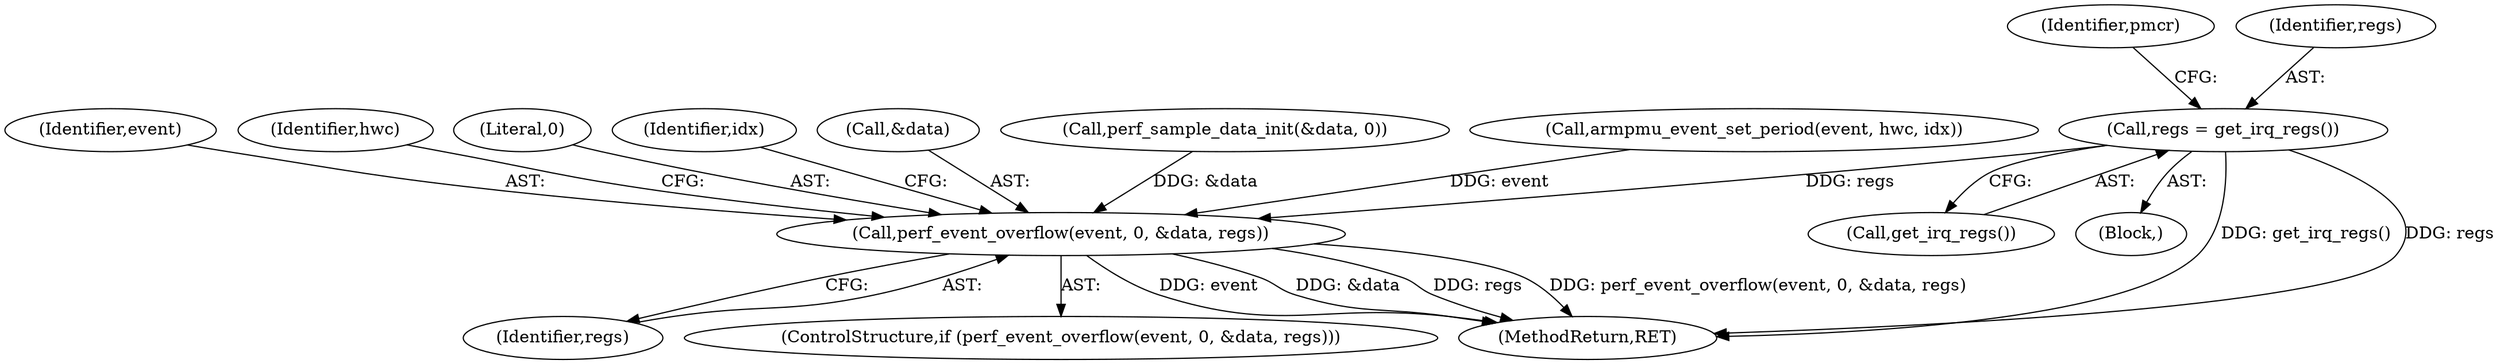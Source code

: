 digraph "0_linux_a8b0ca17b80e92faab46ee7179ba9e99ccb61233_0@pointer" {
"1000121" [label="(Call,regs = get_irq_regs())"];
"1000198" [label="(Call,perf_event_overflow(event, 0, &data, regs))"];
"1000199" [label="(Identifier,event)"];
"1000121" [label="(Call,regs = get_irq_regs())"];
"1000205" [label="(Identifier,hwc)"];
"1000123" [label="(Call,get_irq_regs())"];
"1000203" [label="(Identifier,regs)"];
"1000200" [label="(Literal,0)"];
"1000145" [label="(Identifier,idx)"];
"1000201" [label="(Call,&data)"];
"1000106" [label="(Block,)"];
"1000126" [label="(Call,perf_sample_data_init(&data, 0))"];
"1000125" [label="(Identifier,pmcr)"];
"1000197" [label="(ControlStructure,if (perf_event_overflow(event, 0, &data, regs)))"];
"1000210" [label="(MethodReturn,RET)"];
"1000122" [label="(Identifier,regs)"];
"1000192" [label="(Call,armpmu_event_set_period(event, hwc, idx))"];
"1000198" [label="(Call,perf_event_overflow(event, 0, &data, regs))"];
"1000121" -> "1000106"  [label="AST: "];
"1000121" -> "1000123"  [label="CFG: "];
"1000122" -> "1000121"  [label="AST: "];
"1000123" -> "1000121"  [label="AST: "];
"1000125" -> "1000121"  [label="CFG: "];
"1000121" -> "1000210"  [label="DDG: get_irq_regs()"];
"1000121" -> "1000210"  [label="DDG: regs"];
"1000121" -> "1000198"  [label="DDG: regs"];
"1000198" -> "1000197"  [label="AST: "];
"1000198" -> "1000203"  [label="CFG: "];
"1000199" -> "1000198"  [label="AST: "];
"1000200" -> "1000198"  [label="AST: "];
"1000201" -> "1000198"  [label="AST: "];
"1000203" -> "1000198"  [label="AST: "];
"1000205" -> "1000198"  [label="CFG: "];
"1000145" -> "1000198"  [label="CFG: "];
"1000198" -> "1000210"  [label="DDG: event"];
"1000198" -> "1000210"  [label="DDG: &data"];
"1000198" -> "1000210"  [label="DDG: regs"];
"1000198" -> "1000210"  [label="DDG: perf_event_overflow(event, 0, &data, regs)"];
"1000192" -> "1000198"  [label="DDG: event"];
"1000126" -> "1000198"  [label="DDG: &data"];
}
